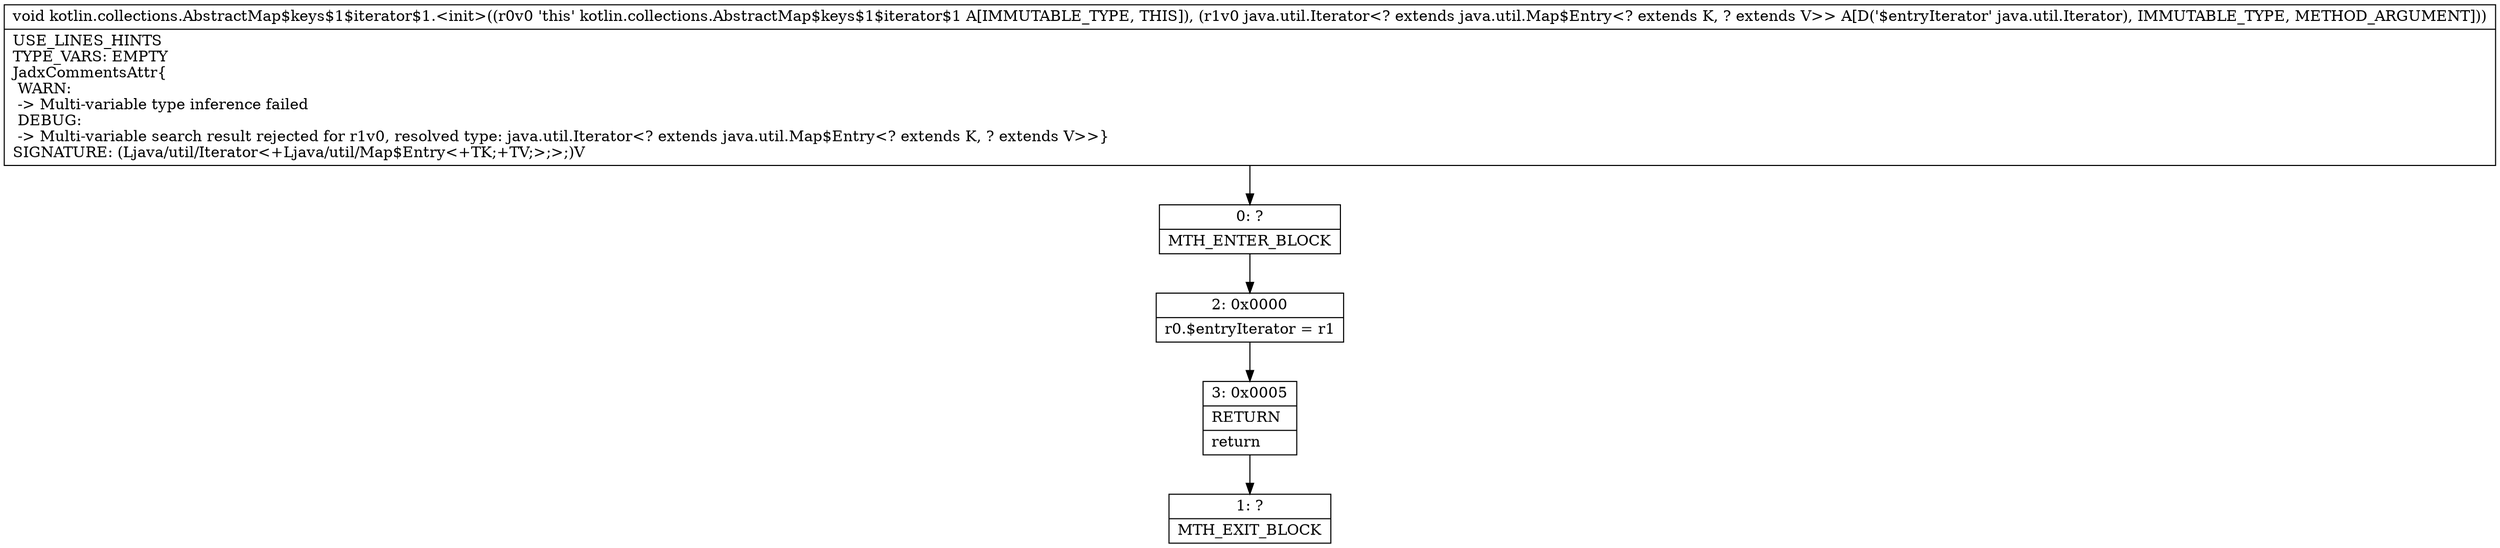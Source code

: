digraph "CFG forkotlin.collections.AbstractMap$keys$1$iterator$1.\<init\>(Ljava\/util\/Iterator;)V" {
Node_0 [shape=record,label="{0\:\ ?|MTH_ENTER_BLOCK\l}"];
Node_2 [shape=record,label="{2\:\ 0x0000|r0.$entryIterator = r1\l}"];
Node_3 [shape=record,label="{3\:\ 0x0005|RETURN\l|return\l}"];
Node_1 [shape=record,label="{1\:\ ?|MTH_EXIT_BLOCK\l}"];
MethodNode[shape=record,label="{void kotlin.collections.AbstractMap$keys$1$iterator$1.\<init\>((r0v0 'this' kotlin.collections.AbstractMap$keys$1$iterator$1 A[IMMUTABLE_TYPE, THIS]), (r1v0 java.util.Iterator\<? extends java.util.Map$Entry\<? extends K, ? extends V\>\> A[D('$entryIterator' java.util.Iterator), IMMUTABLE_TYPE, METHOD_ARGUMENT]))  | USE_LINES_HINTS\lTYPE_VARS: EMPTY\lJadxCommentsAttr\{\l WARN: \l \-\> Multi\-variable type inference failed\l DEBUG: \l \-\> Multi\-variable search result rejected for r1v0, resolved type: java.util.Iterator\<? extends java.util.Map$Entry\<? extends K, ? extends V\>\>\}\lSIGNATURE: (Ljava\/util\/Iterator\<+Ljava\/util\/Map$Entry\<+TK;+TV;\>;\>;)V\l}"];
MethodNode -> Node_0;Node_0 -> Node_2;
Node_2 -> Node_3;
Node_3 -> Node_1;
}

